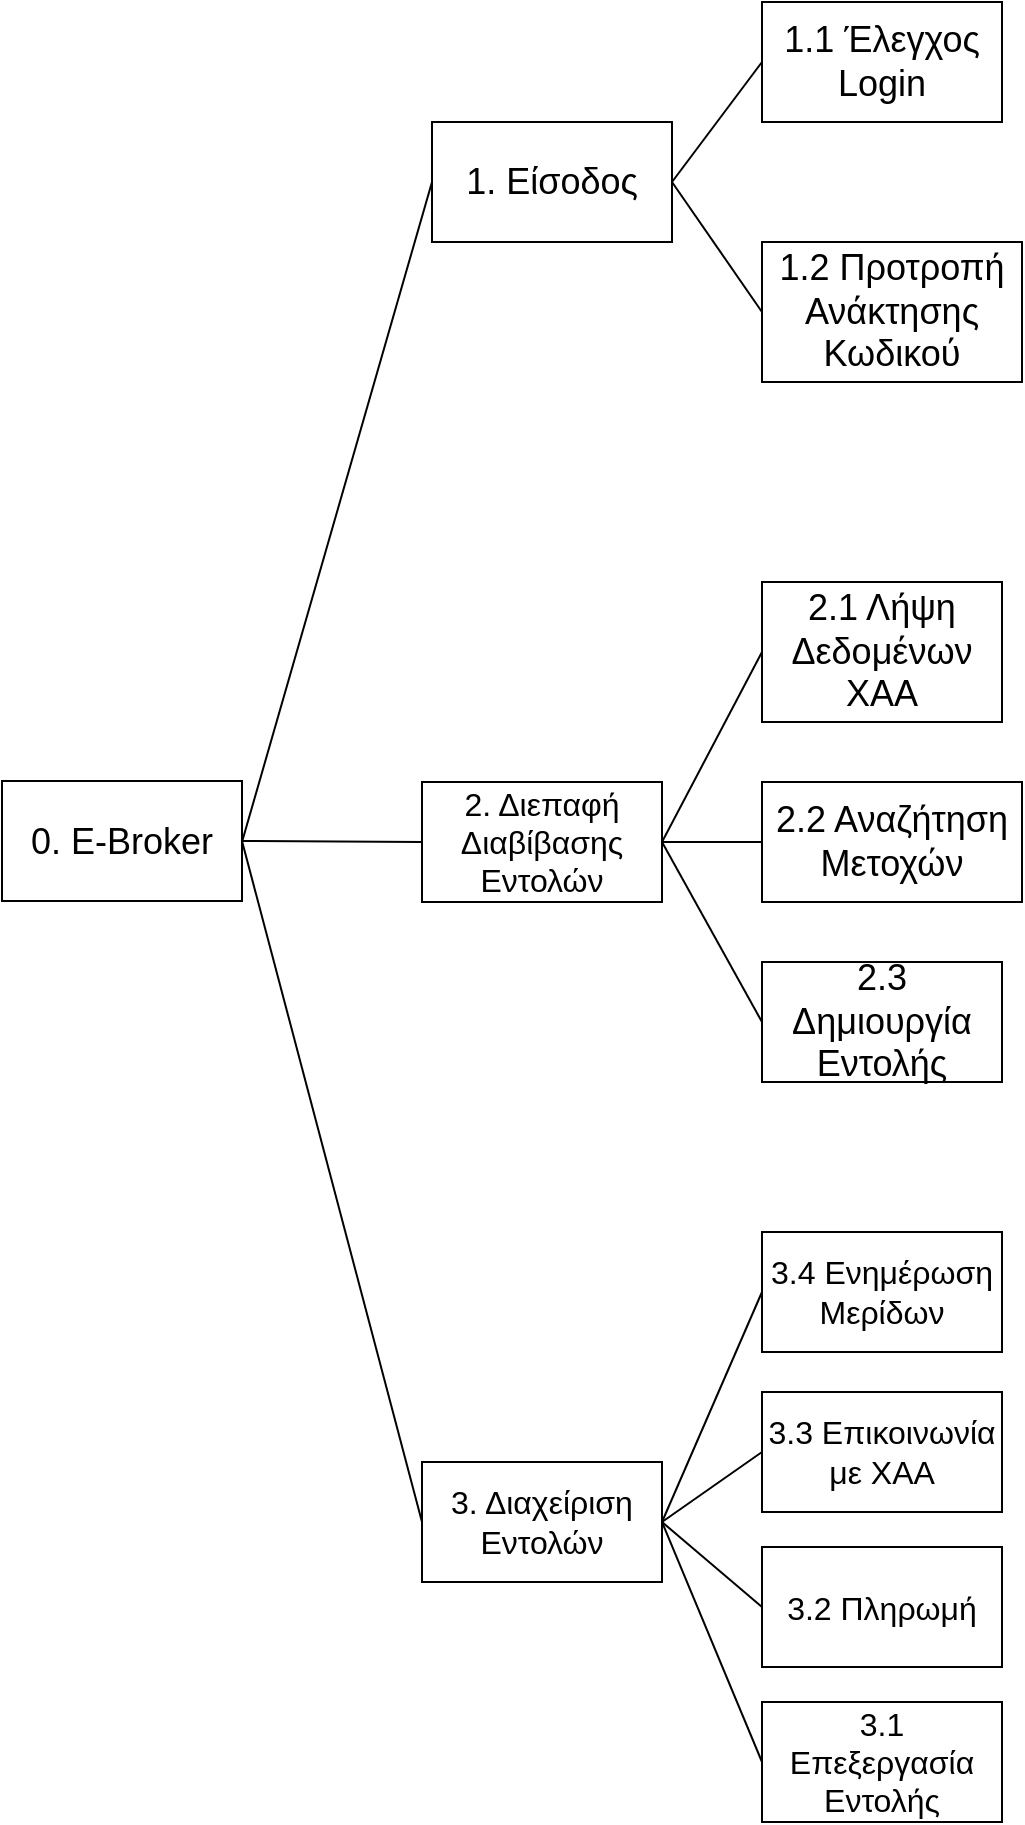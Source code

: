 <mxfile version="10.9.6" type="device"><diagram id="F6Oc-JKpv_YwN35dhImY" name="Page-1"><mxGraphModel dx="2126" dy="901" grid="1" gridSize="10" guides="1" tooltips="1" connect="1" arrows="1" fold="1" page="1" pageScale="1" pageWidth="850" pageHeight="1100" math="0" shadow="0"><root><mxCell id="0"/><mxCell id="1" parent="0"/><mxCell id="rUJQVUOqXNBCAua35Rui-1" value="&lt;font style=&quot;font-size: 18px&quot;&gt;0. E-Broker&lt;/font&gt;" style="rounded=0;whiteSpace=wrap;html=1;" vertex="1" parent="1"><mxGeometry x="20" y="519.5" width="120" height="60" as="geometry"/></mxCell><mxCell id="rUJQVUOqXNBCAua35Rui-2" value="&lt;font style=&quot;font-size: 18px&quot;&gt;1. Είσοδος&lt;/font&gt;" style="rounded=0;whiteSpace=wrap;html=1;" vertex="1" parent="1"><mxGeometry x="235" y="190" width="120" height="60" as="geometry"/></mxCell><mxCell id="rUJQVUOqXNBCAua35Rui-3" value="&lt;font size=&quot;3&quot;&gt;2. Διεπαφή Διαβίβασης Εντολών&lt;/font&gt;" style="rounded=0;whiteSpace=wrap;html=1;" vertex="1" parent="1"><mxGeometry x="230" y="520" width="120" height="60" as="geometry"/></mxCell><mxCell id="rUJQVUOqXNBCAua35Rui-4" value="&lt;font size=&quot;3&quot;&gt;3. Διαχείριση Εντολών&lt;/font&gt;" style="rounded=0;whiteSpace=wrap;html=1;" vertex="1" parent="1"><mxGeometry x="230" y="860" width="120" height="60" as="geometry"/></mxCell><mxCell id="rUJQVUOqXNBCAua35Rui-5" value="" style="endArrow=none;html=1;exitX=0;exitY=0.5;exitDx=0;exitDy=0;" edge="1" parent="1" source="rUJQVUOqXNBCAua35Rui-2"><mxGeometry width="50" height="50" relative="1" as="geometry"><mxPoint x="10" y="280" as="sourcePoint"/><mxPoint x="140" y="550" as="targetPoint"/></mxGeometry></mxCell><mxCell id="rUJQVUOqXNBCAua35Rui-6" value="" style="endArrow=none;html=1;entryX=1;entryY=0.5;entryDx=0;entryDy=0;exitX=0;exitY=0.5;exitDx=0;exitDy=0;" edge="1" parent="1" source="rUJQVUOqXNBCAua35Rui-3" target="rUJQVUOqXNBCAua35Rui-1"><mxGeometry width="50" height="50" relative="1" as="geometry"><mxPoint x="10" y="280" as="sourcePoint"/><mxPoint x="60" y="230" as="targetPoint"/></mxGeometry></mxCell><mxCell id="rUJQVUOqXNBCAua35Rui-7" value="" style="endArrow=none;html=1;entryX=1;entryY=0.5;entryDx=0;entryDy=0;exitX=0;exitY=0.5;exitDx=0;exitDy=0;" edge="1" parent="1" source="rUJQVUOqXNBCAua35Rui-4" target="rUJQVUOqXNBCAua35Rui-1"><mxGeometry width="50" height="50" relative="1" as="geometry"><mxPoint x="10" y="280" as="sourcePoint"/><mxPoint x="60" y="230" as="targetPoint"/></mxGeometry></mxCell><mxCell id="rUJQVUOqXNBCAua35Rui-8" value="&lt;font size=&quot;3&quot;&gt;3.1 Επεξεργασία Εντολής&lt;/font&gt;" style="rounded=0;whiteSpace=wrap;html=1;" vertex="1" parent="1"><mxGeometry x="400" y="980" width="120" height="60" as="geometry"/></mxCell><mxCell id="rUJQVUOqXNBCAua35Rui-9" value="&lt;font size=&quot;3&quot;&gt;3.2 Πληρωμή&lt;/font&gt;" style="rounded=0;whiteSpace=wrap;html=1;" vertex="1" parent="1"><mxGeometry x="400" y="902.5" width="120" height="60" as="geometry"/></mxCell><mxCell id="rUJQVUOqXNBCAua35Rui-10" value="&lt;font size=&quot;3&quot;&gt;3.3 Επικοινωνία με ΧΑΑ&lt;/font&gt;" style="rounded=0;whiteSpace=wrap;html=1;" vertex="1" parent="1"><mxGeometry x="400" y="825" width="120" height="60" as="geometry"/></mxCell><mxCell id="rUJQVUOqXNBCAua35Rui-11" value="&lt;font size=&quot;3&quot;&gt;3.4 Ενημέρωση Μερίδων&lt;/font&gt;" style="rounded=0;whiteSpace=wrap;html=1;" vertex="1" parent="1"><mxGeometry x="400" y="745" width="120" height="60" as="geometry"/></mxCell><mxCell id="rUJQVUOqXNBCAua35Rui-12" value="" style="endArrow=none;html=1;exitX=0;exitY=0.5;exitDx=0;exitDy=0;entryX=1;entryY=0.5;entryDx=0;entryDy=0;" edge="1" parent="1" source="rUJQVUOqXNBCAua35Rui-8" target="rUJQVUOqXNBCAua35Rui-4"><mxGeometry width="50" height="50" relative="1" as="geometry"><mxPoint x="10" y="420" as="sourcePoint"/><mxPoint x="350" y="740" as="targetPoint"/></mxGeometry></mxCell><mxCell id="rUJQVUOqXNBCAua35Rui-13" value="" style="endArrow=none;html=1;entryX=1;entryY=0.5;entryDx=0;entryDy=0;exitX=0;exitY=0.5;exitDx=0;exitDy=0;" edge="1" parent="1" source="rUJQVUOqXNBCAua35Rui-9" target="rUJQVUOqXNBCAua35Rui-4"><mxGeometry width="50" height="50" relative="1" as="geometry"><mxPoint x="10" y="420" as="sourcePoint"/><mxPoint x="60" y="370" as="targetPoint"/></mxGeometry></mxCell><mxCell id="rUJQVUOqXNBCAua35Rui-14" value="" style="endArrow=none;html=1;entryX=1;entryY=0.5;entryDx=0;entryDy=0;exitX=0;exitY=0.5;exitDx=0;exitDy=0;" edge="1" parent="1" source="rUJQVUOqXNBCAua35Rui-10" target="rUJQVUOqXNBCAua35Rui-4"><mxGeometry width="50" height="50" relative="1" as="geometry"><mxPoint x="10" y="420" as="sourcePoint"/><mxPoint x="60" y="370" as="targetPoint"/></mxGeometry></mxCell><mxCell id="rUJQVUOqXNBCAua35Rui-15" value="" style="endArrow=none;html=1;entryX=1;entryY=0.5;entryDx=0;entryDy=0;exitX=0;exitY=0.5;exitDx=0;exitDy=0;" edge="1" parent="1" source="rUJQVUOqXNBCAua35Rui-11" target="rUJQVUOqXNBCAua35Rui-4"><mxGeometry width="50" height="50" relative="1" as="geometry"><mxPoint x="10" y="420" as="sourcePoint"/><mxPoint x="60" y="370" as="targetPoint"/></mxGeometry></mxCell><mxCell id="rUJQVUOqXNBCAua35Rui-16" value="&lt;font style=&quot;font-size: 18px&quot;&gt;1.1 Έλεγχος Login&lt;/font&gt;" style="rounded=0;whiteSpace=wrap;html=1;" vertex="1" parent="1"><mxGeometry x="400" y="130" width="120" height="60" as="geometry"/></mxCell><mxCell id="rUJQVUOqXNBCAua35Rui-17" value="&lt;font style=&quot;font-size: 18px&quot;&gt;1.2 Προτροπή Ανάκτησης Κωδικού&lt;/font&gt;" style="rounded=0;whiteSpace=wrap;html=1;" vertex="1" parent="1"><mxGeometry x="400" y="250" width="130" height="70" as="geometry"/></mxCell><mxCell id="rUJQVUOqXNBCAua35Rui-18" value="" style="endArrow=none;html=1;entryX=1;entryY=0.5;entryDx=0;entryDy=0;exitX=0;exitY=0.5;exitDx=0;exitDy=0;" edge="1" parent="1" source="rUJQVUOqXNBCAua35Rui-16" target="rUJQVUOqXNBCAua35Rui-2"><mxGeometry width="50" height="50" relative="1" as="geometry"><mxPoint x="175" y="420" as="sourcePoint"/><mxPoint x="225" y="370" as="targetPoint"/></mxGeometry></mxCell><mxCell id="rUJQVUOqXNBCAua35Rui-19" value="" style="endArrow=none;html=1;entryX=1;entryY=0.5;entryDx=0;entryDy=0;exitX=0;exitY=0.5;exitDx=0;exitDy=0;" edge="1" parent="1" source="rUJQVUOqXNBCAua35Rui-17" target="rUJQVUOqXNBCAua35Rui-2"><mxGeometry width="50" height="50" relative="1" as="geometry"><mxPoint x="175" y="420" as="sourcePoint"/><mxPoint x="225" y="370" as="targetPoint"/></mxGeometry></mxCell><mxCell id="rUJQVUOqXNBCAua35Rui-20" value="&lt;font style=&quot;font-size: 18px&quot;&gt;2.2 Αναζήτηση Μετοχών&lt;/font&gt;" style="rounded=0;whiteSpace=wrap;html=1;" vertex="1" parent="1"><mxGeometry x="400" y="520" width="130" height="60" as="geometry"/></mxCell><mxCell id="rUJQVUOqXNBCAua35Rui-21" value="&lt;font style=&quot;font-size: 18px&quot;&gt;2.1 Λήψη Δεδομένων ΧΑΑ&lt;/font&gt;" style="rounded=0;whiteSpace=wrap;html=1;" vertex="1" parent="1"><mxGeometry x="400" y="420" width="120" height="70" as="geometry"/></mxCell><mxCell id="rUJQVUOqXNBCAua35Rui-22" value="&lt;font style=&quot;font-size: 18px&quot;&gt;2.3 Δημιουργία Εντολής&lt;/font&gt;" style="rounded=0;whiteSpace=wrap;html=1;" vertex="1" parent="1"><mxGeometry x="400" y="610" width="120" height="60" as="geometry"/></mxCell><mxCell id="rUJQVUOqXNBCAua35Rui-23" value="" style="endArrow=none;html=1;entryX=1;entryY=0.5;entryDx=0;entryDy=0;exitX=0;exitY=0.5;exitDx=0;exitDy=0;" edge="1" parent="1" source="rUJQVUOqXNBCAua35Rui-21" target="rUJQVUOqXNBCAua35Rui-3"><mxGeometry width="50" height="50" relative="1" as="geometry"><mxPoint x="410" y="420" as="sourcePoint"/><mxPoint x="460" y="370" as="targetPoint"/></mxGeometry></mxCell><mxCell id="rUJQVUOqXNBCAua35Rui-24" value="" style="endArrow=none;html=1;entryX=1;entryY=0.5;entryDx=0;entryDy=0;exitX=0;exitY=0.5;exitDx=0;exitDy=0;" edge="1" parent="1" source="rUJQVUOqXNBCAua35Rui-20" target="rUJQVUOqXNBCAua35Rui-3"><mxGeometry width="50" height="50" relative="1" as="geometry"><mxPoint x="790" y="320" as="sourcePoint"/><mxPoint x="460" y="370" as="targetPoint"/></mxGeometry></mxCell><mxCell id="rUJQVUOqXNBCAua35Rui-25" value="" style="endArrow=none;html=1;entryX=1;entryY=0.5;entryDx=0;entryDy=0;exitX=0;exitY=0.5;exitDx=0;exitDy=0;" edge="1" parent="1" source="rUJQVUOqXNBCAua35Rui-22" target="rUJQVUOqXNBCAua35Rui-3"><mxGeometry width="50" height="50" relative="1" as="geometry"><mxPoint x="410" y="420" as="sourcePoint"/><mxPoint x="460" y="370" as="targetPoint"/></mxGeometry></mxCell></root></mxGraphModel></diagram></mxfile>